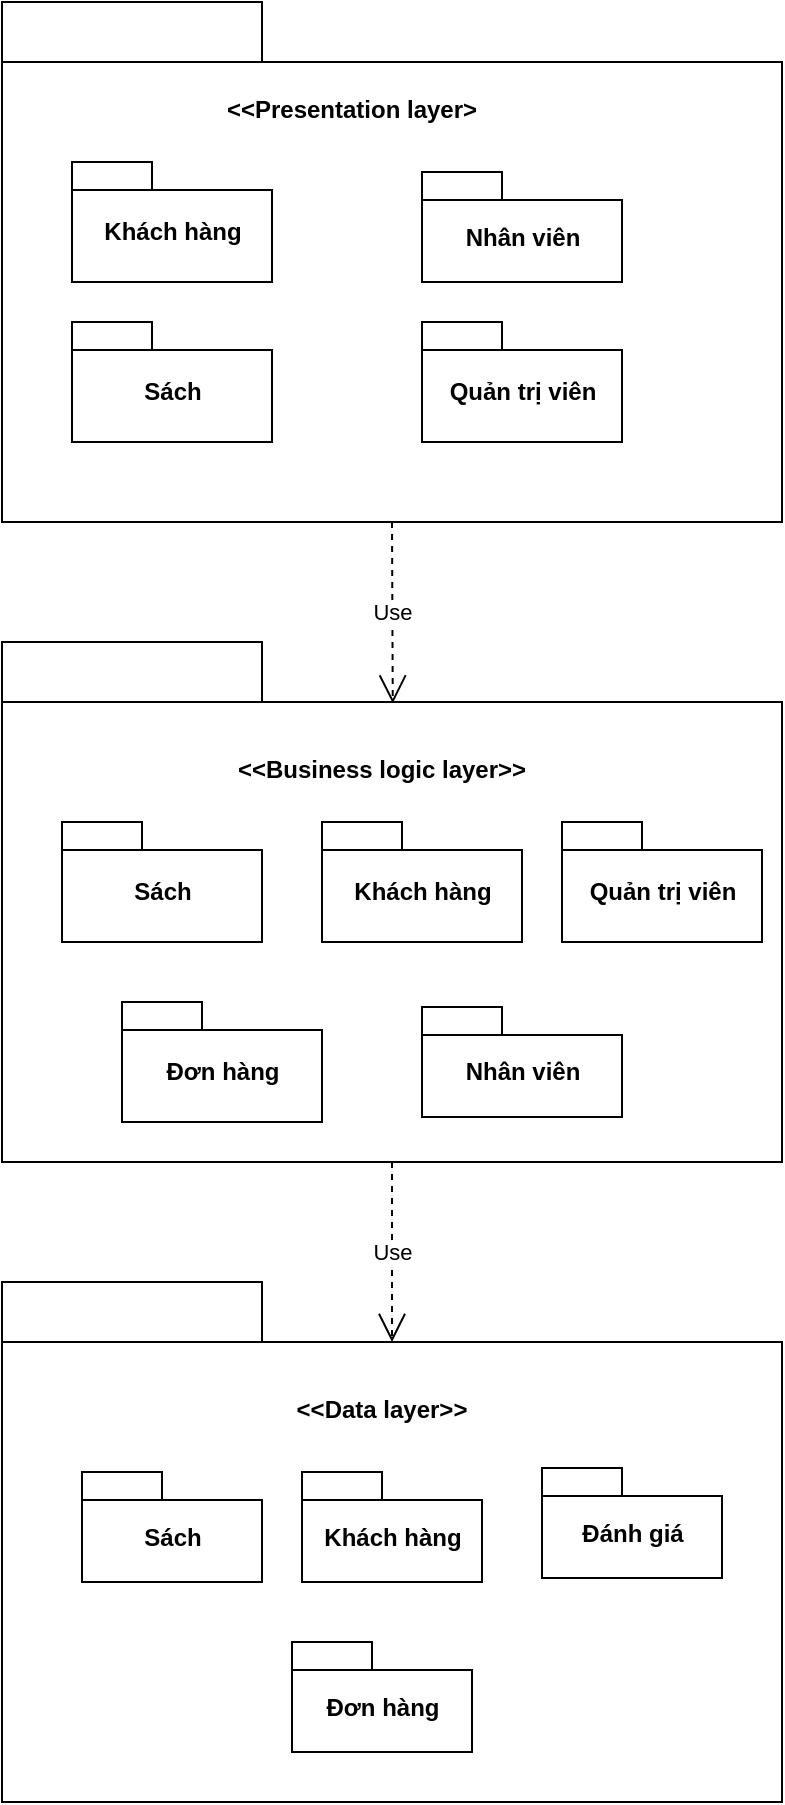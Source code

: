 <mxfile version="20.0.3" type="device"><diagram id="ogvcJ2HphyQ5tvTj3dmb" name="Page-1"><mxGraphModel dx="1038" dy="571" grid="1" gridSize="10" guides="1" tooltips="1" connect="1" arrows="1" fold="1" page="1" pageScale="1" pageWidth="3000" pageHeight="1700" math="0" shadow="0"><root><mxCell id="0"/><mxCell id="1" parent="0"/><mxCell id="GdA1xm_8A9BqhoNU3VZC-1" value="" style="shape=folder;fontStyle=1;spacingTop=10;tabWidth=130;tabHeight=30;tabPosition=left;html=1;" parent="1" vertex="1"><mxGeometry x="410" y="90" width="390" height="260" as="geometry"/></mxCell><mxCell id="GdA1xm_8A9BqhoNU3VZC-2" value="&lt;&lt;Presentation layer&gt;" style="text;align=center;fontStyle=1;verticalAlign=middle;spacingLeft=3;spacingRight=3;strokeColor=none;rotatable=0;points=[[0,0.5],[1,0.5]];portConstraint=eastwest;" parent="1" vertex="1"><mxGeometry x="545" y="130" width="80" height="26" as="geometry"/></mxCell><mxCell id="GdA1xm_8A9BqhoNU3VZC-4" value="" style="shape=folder;fontStyle=1;spacingTop=10;tabWidth=130;tabHeight=30;tabPosition=left;html=1;" parent="1" vertex="1"><mxGeometry x="410" y="410" width="390" height="260" as="geometry"/></mxCell><mxCell id="GdA1xm_8A9BqhoNU3VZC-5" value="&lt;&lt;Business logic layer&gt;&gt;" style="text;align=center;fontStyle=1;verticalAlign=middle;spacingLeft=3;spacingRight=3;strokeColor=none;rotatable=0;points=[[0,0.5],[1,0.5]];portConstraint=eastwest;" parent="1" vertex="1"><mxGeometry x="560" y="460" width="80" height="26" as="geometry"/></mxCell><mxCell id="sIG2IpQDhCWhhtMJ3JKu-1" value="Khách hàng" style="shape=folder;fontStyle=1;spacingTop=10;tabWidth=40;tabHeight=14;tabPosition=left;html=1;" vertex="1" parent="1"><mxGeometry x="445" y="170" width="100" height="60" as="geometry"/></mxCell><mxCell id="sIG2IpQDhCWhhtMJ3JKu-2" value="Nhân viên" style="shape=folder;fontStyle=1;spacingTop=10;tabWidth=40;tabHeight=14;tabPosition=left;html=1;" vertex="1" parent="1"><mxGeometry x="620" y="175" width="100" height="55" as="geometry"/></mxCell><mxCell id="sIG2IpQDhCWhhtMJ3JKu-4" value="Sách" style="shape=folder;fontStyle=1;spacingTop=10;tabWidth=40;tabHeight=14;tabPosition=left;html=1;" vertex="1" parent="1"><mxGeometry x="445" y="250" width="100" height="60" as="geometry"/></mxCell><mxCell id="sIG2IpQDhCWhhtMJ3JKu-5" value="Quản trị viên" style="shape=folder;fontStyle=1;spacingTop=10;tabWidth=40;tabHeight=14;tabPosition=left;html=1;" vertex="1" parent="1"><mxGeometry x="620" y="250" width="100" height="60" as="geometry"/></mxCell><mxCell id="sIG2IpQDhCWhhtMJ3JKu-6" value="Use" style="endArrow=open;endSize=12;dashed=1;html=1;rounded=0;entryX=0.501;entryY=0.118;entryDx=0;entryDy=0;entryPerimeter=0;exitX=0.5;exitY=1;exitDx=0;exitDy=0;exitPerimeter=0;" edge="1" parent="1" source="GdA1xm_8A9BqhoNU3VZC-1" target="GdA1xm_8A9BqhoNU3VZC-4"><mxGeometry width="160" relative="1" as="geometry"><mxPoint x="450" y="290" as="sourcePoint"/><mxPoint x="610" y="290" as="targetPoint"/></mxGeometry></mxCell><mxCell id="sIG2IpQDhCWhhtMJ3JKu-8" value="" style="shape=folder;fontStyle=1;spacingTop=10;tabWidth=130;tabHeight=30;tabPosition=left;html=1;" vertex="1" parent="1"><mxGeometry x="410" y="730" width="390" height="260" as="geometry"/></mxCell><mxCell id="sIG2IpQDhCWhhtMJ3JKu-9" value="&lt;&lt;Data layer&gt;&gt;" style="text;align=center;fontStyle=1;verticalAlign=middle;spacingLeft=3;spacingRight=3;strokeColor=none;rotatable=0;points=[[0,0.5],[1,0.5]];portConstraint=eastwest;" vertex="1" parent="1"><mxGeometry x="560" y="780" width="80" height="26" as="geometry"/></mxCell><mxCell id="sIG2IpQDhCWhhtMJ3JKu-11" value="Use" style="endArrow=open;endSize=12;dashed=1;html=1;rounded=0;exitX=0.5;exitY=1;exitDx=0;exitDy=0;exitPerimeter=0;" edge="1" parent="1" source="GdA1xm_8A9BqhoNU3VZC-4"><mxGeometry width="160" relative="1" as="geometry"><mxPoint x="450" y="630" as="sourcePoint"/><mxPoint x="605" y="760" as="targetPoint"/></mxGeometry></mxCell><mxCell id="sIG2IpQDhCWhhtMJ3JKu-12" value="Sách" style="shape=folder;fontStyle=1;spacingTop=10;tabWidth=40;tabHeight=14;tabPosition=left;html=1;" vertex="1" parent="1"><mxGeometry x="450" y="825" width="90" height="55" as="geometry"/></mxCell><mxCell id="sIG2IpQDhCWhhtMJ3JKu-14" value="Khách hàng&lt;span style=&quot;color: rgba(0, 0, 0, 0); font-family: monospace; font-size: 0px; font-weight: 400; text-align: start;&quot;&gt;%3CmxGraphModel%3E%3Croot%3E%3CmxCell%20id%3D%220%22%2F%3E%3CmxCell%20id%3D%221%22%20parent%3D%220%22%2F%3E%3CmxCell%20id%3D%222%22%20value%3D%22S%C3%A1ch%22%20style%3D%22shape%3Dfolder%3BfontStyle%3D1%3BspacingTop%3D10%3BtabWidth%3D40%3BtabHeight%3D14%3BtabPosition%3Dleft%3Bhtml%3D1%3B%22%20vertex%3D%221%22%20parent%3D%221%22%3E%3CmxGeometry%20x%3D%22450%22%20y%3D%22825%22%20width%3D%2290%22%20height%3D%2255%22%20as%3D%22geometry%22%2F%3E%3C%2FmxCell%3E%3C%2Froot%3E%3C%2FmxGraphModel%3E&lt;/span&gt;" style="shape=folder;fontStyle=1;spacingTop=10;tabWidth=40;tabHeight=14;tabPosition=left;html=1;" vertex="1" parent="1"><mxGeometry x="560" y="825" width="90" height="55" as="geometry"/></mxCell><mxCell id="sIG2IpQDhCWhhtMJ3JKu-15" value="Đánh giá" style="shape=folder;fontStyle=1;spacingTop=10;tabWidth=40;tabHeight=14;tabPosition=left;html=1;" vertex="1" parent="1"><mxGeometry x="680" y="823" width="90" height="55" as="geometry"/></mxCell><mxCell id="sIG2IpQDhCWhhtMJ3JKu-16" value="Đơn hàng" style="shape=folder;fontStyle=1;spacingTop=10;tabWidth=40;tabHeight=14;tabPosition=left;html=1;" vertex="1" parent="1"><mxGeometry x="555" y="910" width="90" height="55" as="geometry"/></mxCell><mxCell id="sIG2IpQDhCWhhtMJ3JKu-17" value="Sách" style="shape=folder;fontStyle=1;spacingTop=10;tabWidth=40;tabHeight=14;tabPosition=left;html=1;" vertex="1" parent="1"><mxGeometry x="440" y="500" width="100" height="60" as="geometry"/></mxCell><mxCell id="sIG2IpQDhCWhhtMJ3JKu-18" value="Khách hàng" style="shape=folder;fontStyle=1;spacingTop=10;tabWidth=40;tabHeight=14;tabPosition=left;html=1;" vertex="1" parent="1"><mxGeometry x="570" y="500" width="100" height="60" as="geometry"/></mxCell><mxCell id="sIG2IpQDhCWhhtMJ3JKu-19" value="Đơn hàng" style="shape=folder;fontStyle=1;spacingTop=10;tabWidth=40;tabHeight=14;tabPosition=left;html=1;" vertex="1" parent="1"><mxGeometry x="470" y="590" width="100" height="60" as="geometry"/></mxCell><mxCell id="sIG2IpQDhCWhhtMJ3JKu-20" value="Nhân viên" style="shape=folder;fontStyle=1;spacingTop=10;tabWidth=40;tabHeight=14;tabPosition=left;html=1;" vertex="1" parent="1"><mxGeometry x="620" y="592.5" width="100" height="55" as="geometry"/></mxCell><mxCell id="sIG2IpQDhCWhhtMJ3JKu-21" value="Quản trị viên" style="shape=folder;fontStyle=1;spacingTop=10;tabWidth=40;tabHeight=14;tabPosition=left;html=1;" vertex="1" parent="1"><mxGeometry x="690" y="500" width="100" height="60" as="geometry"/></mxCell></root></mxGraphModel></diagram></mxfile>